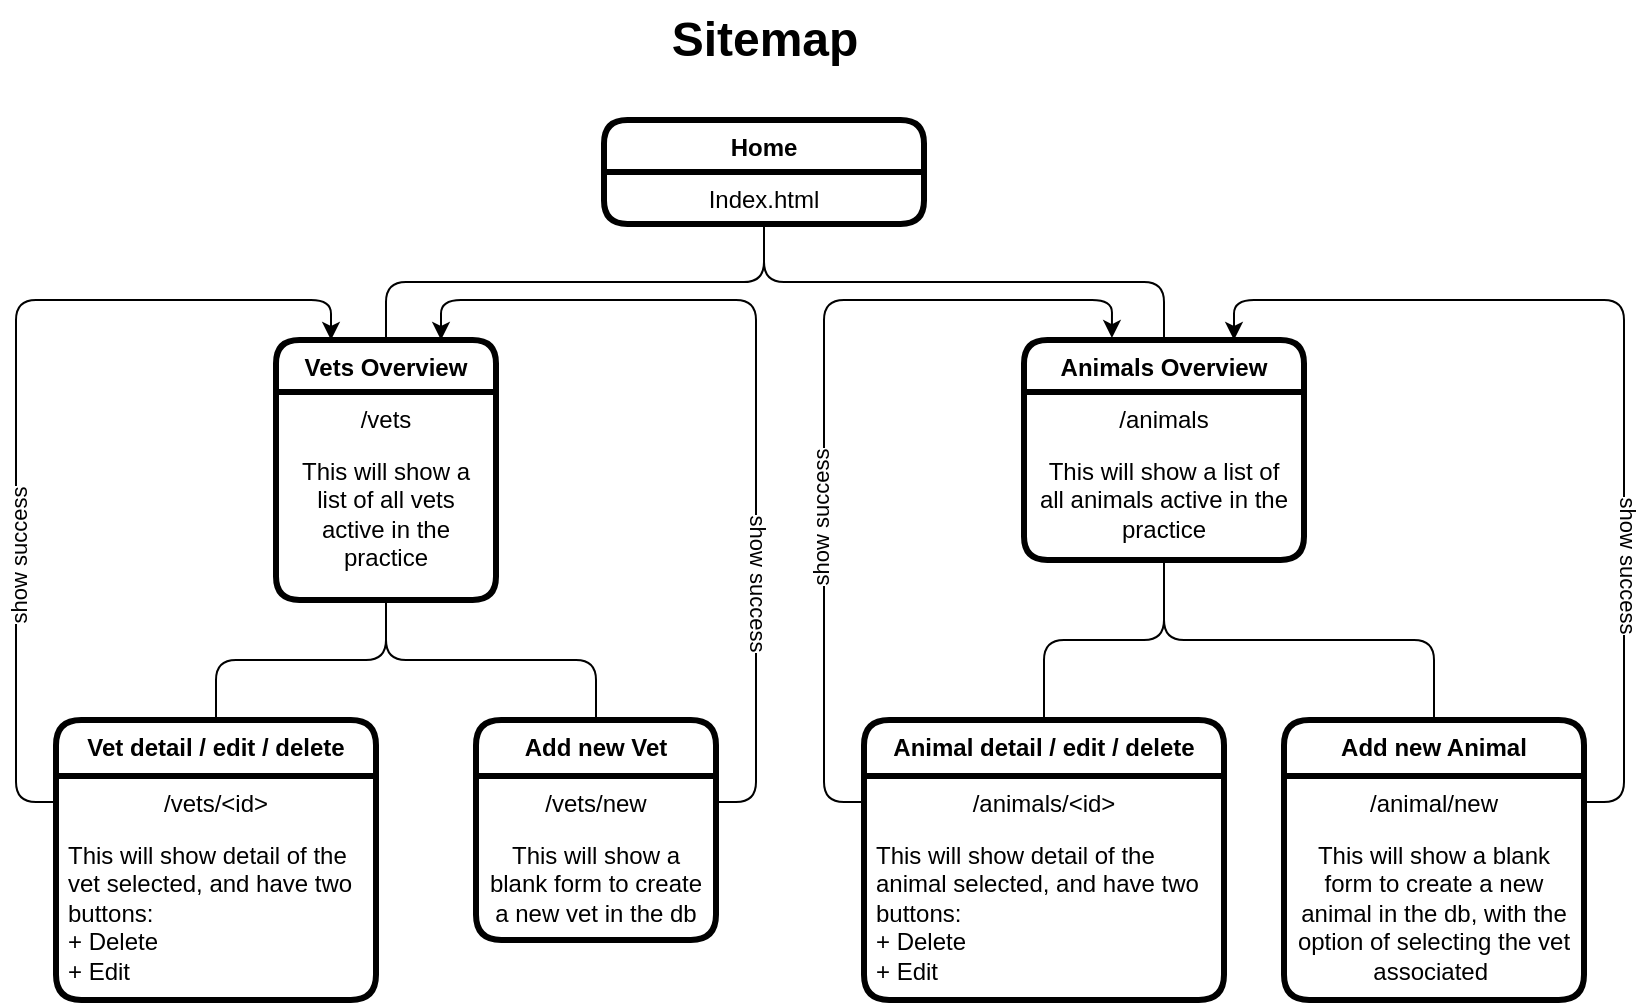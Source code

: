 <mxfile version="13.9.9" type="device"><diagram id="gVv5Mo8erHYCfnPW4jYv" name="Page-1"><mxGraphModel dx="946" dy="672" grid="1" gridSize="10" guides="1" tooltips="1" connect="1" arrows="1" fold="1" page="1" pageScale="1" pageWidth="827" pageHeight="1169" math="0" shadow="0"><root><mxCell id="0"/><mxCell id="1" parent="0"/><mxCell id="zZ2V0HW1EaTN5tu-38lt-8" value="" style="text;html=1;strokeColor=none;fillColor=none;align=center;verticalAlign=middle;whiteSpace=wrap;rounded=0;movable=0;resizable=0;rotatable=0;deletable=0;editable=0;connectable=0;" parent="1" vertex="1"><mxGeometry x="250" y="145" width="40" height="20" as="geometry"/></mxCell><mxCell id="zZ2V0HW1EaTN5tu-38lt-100" style="edgeStyle=orthogonalEdgeStyle;rounded=1;orthogonalLoop=1;jettySize=auto;html=1;exitX=0.5;exitY=1;exitDx=0;exitDy=0;entryX=0.5;entryY=0;entryDx=0;entryDy=0;strokeColor=#000000;endArrow=none;endFill=0;" parent="1" source="zZ2V0HW1EaTN5tu-38lt-34" target="zZ2V0HW1EaTN5tu-38lt-90" edge="1"><mxGeometry relative="1" as="geometry"/></mxCell><mxCell id="zZ2V0HW1EaTN5tu-38lt-101" style="edgeStyle=orthogonalEdgeStyle;rounded=1;orthogonalLoop=1;jettySize=auto;html=1;exitX=0.5;exitY=1;exitDx=0;exitDy=0;entryX=0.5;entryY=0;entryDx=0;entryDy=0;strokeColor=#000000;endArrow=none;endFill=0;" parent="1" source="zZ2V0HW1EaTN5tu-38lt-34" target="zZ2V0HW1EaTN5tu-38lt-92" edge="1"><mxGeometry relative="1" as="geometry"/></mxCell><mxCell id="zZ2V0HW1EaTN5tu-38lt-34" value="Animals Overview" style="swimlane;fontStyle=1;align=center;verticalAlign=top;childLayout=stackLayout;horizontal=1;startSize=26;horizontalStack=0;resizeParent=1;resizeParentMax=0;resizeLast=0;collapsible=1;marginBottom=0;dropTarget=1;rounded=1;glass=0;shadow=0;sketch=0;strokeWidth=3;" parent="1" vertex="1"><mxGeometry x="544" y="180" width="140" height="110" as="geometry"/></mxCell><mxCell id="zZ2V0HW1EaTN5tu-38lt-35" value="/animals" style="text;strokeColor=none;fillColor=none;align=center;verticalAlign=top;spacingLeft=4;spacingRight=4;overflow=hidden;rotatable=0;points=[[0,0.5],[1,0.5]];portConstraint=eastwest;" parent="zZ2V0HW1EaTN5tu-38lt-34" vertex="1"><mxGeometry y="26" width="140" height="26" as="geometry"/></mxCell><mxCell id="zZ2V0HW1EaTN5tu-38lt-99" value="This will show a list of all animals active in the practice" style="text;strokeColor=none;fillColor=none;align=center;verticalAlign=top;spacingLeft=4;spacingRight=4;overflow=hidden;rotatable=0;points=[[0,0.5],[1,0.5]];portConstraint=eastwest;whiteSpace=wrap;" parent="zZ2V0HW1EaTN5tu-38lt-34" vertex="1"><mxGeometry y="52" width="140" height="58" as="geometry"/></mxCell><mxCell id="zZ2V0HW1EaTN5tu-38lt-87" style="edgeStyle=orthogonalEdgeStyle;rounded=1;orthogonalLoop=1;jettySize=auto;html=1;exitX=0.5;exitY=1;exitDx=0;exitDy=0;entryX=0.5;entryY=0;entryDx=0;entryDy=0;strokeColor=#000000;endArrow=none;endFill=0;" parent="1" source="zZ2V0HW1EaTN5tu-38lt-36" target="zZ2V0HW1EaTN5tu-38lt-79" edge="1"><mxGeometry relative="1" as="geometry"/></mxCell><mxCell id="zZ2V0HW1EaTN5tu-38lt-88" style="edgeStyle=orthogonalEdgeStyle;rounded=1;orthogonalLoop=1;jettySize=auto;html=1;exitX=0.5;exitY=1;exitDx=0;exitDy=0;entryX=0.5;entryY=0;entryDx=0;entryDy=0;strokeColor=#000000;endArrow=none;endFill=0;" parent="1" source="zZ2V0HW1EaTN5tu-38lt-36" target="zZ2V0HW1EaTN5tu-38lt-81" edge="1"><mxGeometry relative="1" as="geometry"/></mxCell><mxCell id="zZ2V0HW1EaTN5tu-38lt-36" value="Vets Overview" style="swimlane;fontStyle=1;align=center;verticalAlign=top;childLayout=stackLayout;horizontal=1;startSize=26;horizontalStack=0;resizeParent=1;resizeParentMax=0;resizeLast=0;collapsible=1;marginBottom=0;dropTarget=1;rounded=1;glass=0;shadow=0;sketch=0;strokeWidth=3;" parent="1" vertex="1"><mxGeometry x="170" y="180" width="110" height="130" as="geometry"/></mxCell><mxCell id="zZ2V0HW1EaTN5tu-38lt-37" value="/vets" style="text;strokeColor=none;fillColor=none;align=center;verticalAlign=top;spacingLeft=4;spacingRight=4;overflow=hidden;rotatable=0;points=[[0,0.5],[1,0.5]];portConstraint=eastwest;" parent="zZ2V0HW1EaTN5tu-38lt-36" vertex="1"><mxGeometry y="26" width="110" height="26" as="geometry"/></mxCell><mxCell id="zZ2V0HW1EaTN5tu-38lt-98" value="This will show a list of all vets active in the practice" style="text;strokeColor=none;fillColor=none;align=center;verticalAlign=top;spacingLeft=4;spacingRight=4;overflow=hidden;rotatable=0;points=[[0,0.5],[1,0.5]];portConstraint=eastwest;whiteSpace=wrap;" parent="zZ2V0HW1EaTN5tu-38lt-36" vertex="1"><mxGeometry y="52" width="110" height="78" as="geometry"/></mxCell><mxCell id="zZ2V0HW1EaTN5tu-38lt-79" value="Vet detail / edit / delete" style="swimlane;fontStyle=1;align=center;verticalAlign=top;childLayout=stackLayout;horizontal=1;startSize=28;horizontalStack=0;resizeParent=1;resizeParentMax=0;resizeLast=0;collapsible=1;marginBottom=0;dropTarget=1;rounded=1;glass=0;shadow=0;sketch=0;strokeWidth=3;autosize=1;" parent="1" vertex="1"><mxGeometry x="60" y="370" width="160" height="140" as="geometry"/></mxCell><mxCell id="zZ2V0HW1EaTN5tu-38lt-80" value="/vets/&lt;id&gt;" style="text;strokeColor=none;fillColor=none;align=center;verticalAlign=top;spacingLeft=4;spacingRight=4;overflow=hidden;rotatable=0;points=[[0,0.5],[1,0.5]];portConstraint=eastwest;" parent="zZ2V0HW1EaTN5tu-38lt-79" vertex="1"><mxGeometry y="28" width="160" height="26" as="geometry"/></mxCell><mxCell id="zZ2V0HW1EaTN5tu-38lt-94" value="This will show detail of the vet selected, and have two buttons:&#10;+ Delete&#10;+ Edit" style="text;strokeColor=none;fillColor=none;align=left;verticalAlign=top;spacingLeft=4;spacingRight=4;overflow=hidden;rotatable=0;points=[[0,0.5],[1,0.5]];portConstraint=eastwest;whiteSpace=wrap;" parent="zZ2V0HW1EaTN5tu-38lt-79" vertex="1"><mxGeometry y="54" width="160" height="86" as="geometry"/></mxCell><mxCell id="zZ2V0HW1EaTN5tu-38lt-81" value="Add new Vet" style="swimlane;fontStyle=1;align=center;verticalAlign=top;childLayout=stackLayout;horizontal=1;startSize=28;horizontalStack=0;resizeParent=1;resizeParentMax=0;resizeLast=0;collapsible=1;marginBottom=0;dropTarget=1;rounded=1;glass=0;shadow=0;sketch=0;strokeWidth=3;autosize=1;" parent="1" vertex="1"><mxGeometry x="270" y="370" width="120" height="110" as="geometry"/></mxCell><mxCell id="zZ2V0HW1EaTN5tu-38lt-82" value="/vets/new" style="text;strokeColor=none;fillColor=none;align=center;verticalAlign=top;spacingLeft=4;spacingRight=4;overflow=hidden;rotatable=0;points=[[0,0.5],[1,0.5]];portConstraint=eastwest;" parent="zZ2V0HW1EaTN5tu-38lt-81" vertex="1"><mxGeometry y="28" width="120" height="26" as="geometry"/></mxCell><mxCell id="zZ2V0HW1EaTN5tu-38lt-96" value="This will show a blank form to create a new vet in the db" style="text;strokeColor=none;fillColor=none;align=center;verticalAlign=top;spacingLeft=4;spacingRight=4;overflow=hidden;rotatable=0;points=[[0,0.5],[1,0.5]];portConstraint=eastwest;whiteSpace=wrap;" parent="zZ2V0HW1EaTN5tu-38lt-81" vertex="1"><mxGeometry y="54" width="120" height="56" as="geometry"/></mxCell><mxCell id="zZ2V0HW1EaTN5tu-38lt-77" style="edgeStyle=orthogonalEdgeStyle;rounded=1;orthogonalLoop=1;jettySize=auto;html=1;exitX=0.5;exitY=1;exitDx=0;exitDy=0;entryX=0.5;entryY=0;entryDx=0;entryDy=0;strokeColor=#000000;endArrow=none;endFill=0;" parent="1" source="zZ2V0HW1EaTN5tu-38lt-45" target="zZ2V0HW1EaTN5tu-38lt-36" edge="1"><mxGeometry relative="1" as="geometry"/></mxCell><mxCell id="zZ2V0HW1EaTN5tu-38lt-78" style="edgeStyle=orthogonalEdgeStyle;rounded=1;orthogonalLoop=1;jettySize=auto;html=1;exitX=0.5;exitY=1;exitDx=0;exitDy=0;strokeColor=#000000;endArrow=none;endFill=0;" parent="1" source="zZ2V0HW1EaTN5tu-38lt-45" target="zZ2V0HW1EaTN5tu-38lt-34" edge="1"><mxGeometry relative="1" as="geometry"/></mxCell><mxCell id="zZ2V0HW1EaTN5tu-38lt-45" value="Home" style="swimlane;fontStyle=1;align=center;verticalAlign=top;childLayout=stackLayout;horizontal=1;startSize=26;horizontalStack=0;resizeParent=1;resizeParentMax=0;resizeLast=0;collapsible=1;marginBottom=0;dropTarget=1;rounded=1;glass=0;shadow=0;sketch=0;strokeWidth=3;" parent="1" vertex="1"><mxGeometry x="334" y="70" width="160" height="52" as="geometry"/></mxCell><mxCell id="zZ2V0HW1EaTN5tu-38lt-46" value="Index.html&#10;" style="text;strokeColor=none;fillColor=none;align=center;verticalAlign=top;spacingLeft=4;spacingRight=4;overflow=hidden;rotatable=0;points=[[0,0.5],[1,0.5]];portConstraint=eastwest;" parent="zZ2V0HW1EaTN5tu-38lt-45" vertex="1"><mxGeometry y="26" width="160" height="26" as="geometry"/></mxCell><mxCell id="zZ2V0HW1EaTN5tu-38lt-90" value="Animal detail / edit / delete" style="swimlane;fontStyle=1;align=center;verticalAlign=top;childLayout=stackLayout;horizontal=1;startSize=28;horizontalStack=0;resizeParent=1;resizeParentMax=0;resizeLast=0;collapsible=1;marginBottom=0;dropTarget=1;rounded=1;glass=0;shadow=0;sketch=0;strokeWidth=3;autosize=1;" parent="1" vertex="1"><mxGeometry x="464" y="370" width="180" height="140" as="geometry"/></mxCell><mxCell id="zZ2V0HW1EaTN5tu-38lt-91" value="/animals/&lt;id&gt;" style="text;strokeColor=none;fillColor=none;align=center;verticalAlign=top;spacingLeft=4;spacingRight=4;overflow=hidden;rotatable=0;points=[[0,0.5],[1,0.5]];portConstraint=eastwest;" parent="zZ2V0HW1EaTN5tu-38lt-90" vertex="1"><mxGeometry y="28" width="180" height="26" as="geometry"/></mxCell><mxCell id="zZ2V0HW1EaTN5tu-38lt-95" value="This will show detail of the animal selected, and have two buttons:&#10;+ Delete&#10;+ Edit" style="text;strokeColor=none;fillColor=none;align=left;verticalAlign=top;spacingLeft=4;spacingRight=4;overflow=hidden;rotatable=0;points=[[0,0.5],[1,0.5]];portConstraint=eastwest;whiteSpace=wrap;" parent="zZ2V0HW1EaTN5tu-38lt-90" vertex="1"><mxGeometry y="54" width="180" height="86" as="geometry"/></mxCell><mxCell id="zZ2V0HW1EaTN5tu-38lt-92" value="Add new Animal" style="swimlane;fontStyle=1;align=center;verticalAlign=top;childLayout=stackLayout;horizontal=1;startSize=28;horizontalStack=0;resizeParent=1;resizeParentMax=0;resizeLast=0;collapsible=1;marginBottom=0;dropTarget=1;rounded=1;glass=0;shadow=0;sketch=0;strokeWidth=3;autosize=1;" parent="1" vertex="1"><mxGeometry x="674" y="370" width="150" height="140" as="geometry"/></mxCell><mxCell id="zZ2V0HW1EaTN5tu-38lt-93" value="/animal/new" style="text;strokeColor=none;fillColor=none;align=center;verticalAlign=top;spacingLeft=4;spacingRight=4;overflow=hidden;rotatable=0;points=[[0,0.5],[1,0.5]];portConstraint=eastwest;" parent="zZ2V0HW1EaTN5tu-38lt-92" vertex="1"><mxGeometry y="28" width="150" height="26" as="geometry"/></mxCell><mxCell id="zZ2V0HW1EaTN5tu-38lt-97" value="This will show a blank form to create a new animal in the db, with the option of selecting the vet associated " style="text;strokeColor=none;fillColor=none;align=center;verticalAlign=top;spacingLeft=4;spacingRight=4;overflow=hidden;rotatable=0;points=[[0,0.5],[1,0.5]];portConstraint=eastwest;whiteSpace=wrap;" parent="zZ2V0HW1EaTN5tu-38lt-92" vertex="1"><mxGeometry y="54" width="150" height="86" as="geometry"/></mxCell><mxCell id="zZ2V0HW1EaTN5tu-38lt-103" value="Sitemap" style="text;strokeColor=none;fillColor=none;html=1;fontSize=24;fontStyle=1;verticalAlign=middle;align=center;rounded=1;shadow=0;glass=0;sketch=0;" parent="1" vertex="1"><mxGeometry x="364" y="10" width="100" height="40" as="geometry"/></mxCell><mxCell id="hjNES17hUJr1SbIA3gwC-1" style="edgeStyle=orthogonalEdgeStyle;rounded=1;orthogonalLoop=1;jettySize=auto;html=1;exitX=1;exitY=0.5;exitDx=0;exitDy=0;endArrow=classic;endFill=1;entryX=0.75;entryY=0;entryDx=0;entryDy=0;" edge="1" parent="1" source="zZ2V0HW1EaTN5tu-38lt-82" target="zZ2V0HW1EaTN5tu-38lt-36"><mxGeometry relative="1" as="geometry"><mxPoint x="300" y="190" as="targetPoint"/></mxGeometry></mxCell><mxCell id="hjNES17hUJr1SbIA3gwC-7" value="show success" style="edgeLabel;html=1;align=center;verticalAlign=middle;resizable=0;points=[];rotation=90;" vertex="1" connectable="0" parent="hjNES17hUJr1SbIA3gwC-1"><mxGeometry x="-0.42" y="-1" relative="1" as="geometry"><mxPoint as="offset"/></mxGeometry></mxCell><mxCell id="hjNES17hUJr1SbIA3gwC-2" style="edgeStyle=orthogonalEdgeStyle;rounded=1;orthogonalLoop=1;jettySize=auto;html=1;exitX=0;exitY=0.5;exitDx=0;exitDy=0;entryX=0.25;entryY=0;entryDx=0;entryDy=0;endArrow=classic;endFill=1;" edge="1" parent="1" source="zZ2V0HW1EaTN5tu-38lt-80" target="zZ2V0HW1EaTN5tu-38lt-36"><mxGeometry relative="1" as="geometry"/></mxCell><mxCell id="hjNES17hUJr1SbIA3gwC-6" value="show success" style="edgeLabel;html=1;align=center;verticalAlign=middle;resizable=0;points=[];rotation=270;" vertex="1" connectable="0" parent="hjNES17hUJr1SbIA3gwC-2"><mxGeometry x="-0.362" y="-1" relative="1" as="geometry"><mxPoint as="offset"/></mxGeometry></mxCell><mxCell id="hjNES17hUJr1SbIA3gwC-3" style="edgeStyle=orthogonalEdgeStyle;rounded=1;orthogonalLoop=1;jettySize=auto;html=1;exitX=0;exitY=0.5;exitDx=0;exitDy=0;entryX=0.314;entryY=-0.009;entryDx=0;entryDy=0;entryPerimeter=0;endArrow=classic;endFill=1;" edge="1" parent="1" source="zZ2V0HW1EaTN5tu-38lt-91" target="zZ2V0HW1EaTN5tu-38lt-34"><mxGeometry relative="1" as="geometry"/></mxCell><mxCell id="hjNES17hUJr1SbIA3gwC-5" value="show success" style="edgeLabel;html=1;align=center;verticalAlign=middle;resizable=0;points=[];direction=west;rotation=270;" vertex="1" connectable="0" parent="hjNES17hUJr1SbIA3gwC-3"><mxGeometry x="-0.254" y="2" relative="1" as="geometry"><mxPoint as="offset"/></mxGeometry></mxCell><mxCell id="hjNES17hUJr1SbIA3gwC-4" style="edgeStyle=orthogonalEdgeStyle;rounded=1;orthogonalLoop=1;jettySize=auto;html=1;exitX=1;exitY=0.5;exitDx=0;exitDy=0;entryX=0.75;entryY=0;entryDx=0;entryDy=0;endArrow=classic;endFill=1;" edge="1" parent="1" source="zZ2V0HW1EaTN5tu-38lt-93" target="zZ2V0HW1EaTN5tu-38lt-34"><mxGeometry relative="1" as="geometry"/></mxCell><mxCell id="hjNES17hUJr1SbIA3gwC-8" value="show success" style="edgeLabel;html=1;align=center;verticalAlign=middle;resizable=0;points=[];rotation=90;" vertex="1" connectable="0" parent="hjNES17hUJr1SbIA3gwC-4"><mxGeometry x="-0.428" y="-2" relative="1" as="geometry"><mxPoint as="offset"/></mxGeometry></mxCell></root></mxGraphModel></diagram></mxfile>